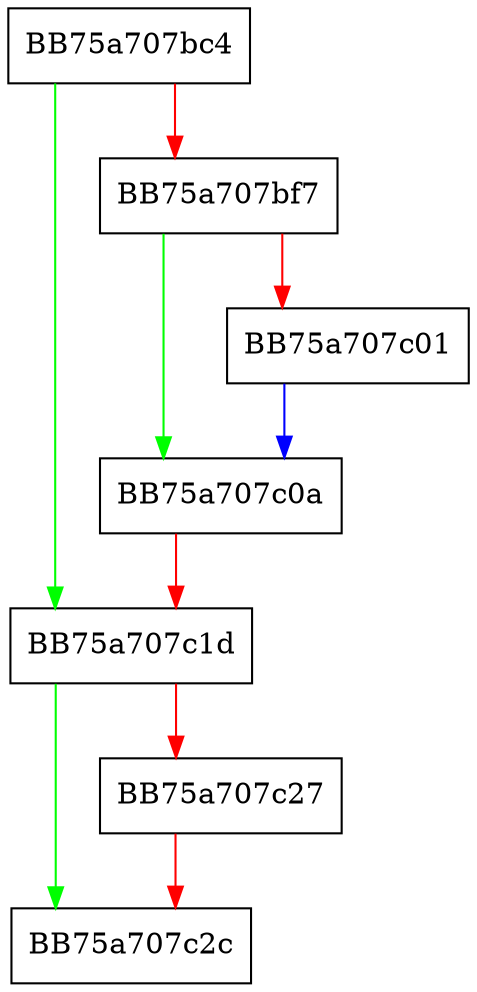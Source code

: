 digraph Acquire {
  node [shape="box"];
  graph [splines=ortho];
  BB75a707bc4 -> BB75a707c1d [color="green"];
  BB75a707bc4 -> BB75a707bf7 [color="red"];
  BB75a707bf7 -> BB75a707c0a [color="green"];
  BB75a707bf7 -> BB75a707c01 [color="red"];
  BB75a707c01 -> BB75a707c0a [color="blue"];
  BB75a707c0a -> BB75a707c1d [color="red"];
  BB75a707c1d -> BB75a707c2c [color="green"];
  BB75a707c1d -> BB75a707c27 [color="red"];
  BB75a707c27 -> BB75a707c2c [color="red"];
}